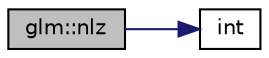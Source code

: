 digraph "glm::nlz"
{
  edge [fontname="Helvetica",fontsize="10",labelfontname="Helvetica",labelfontsize="10"];
  node [fontname="Helvetica",fontsize="10",shape=record];
  rankdir="LR";
  Node1 [label="glm::nlz",height=0.2,width=0.4,color="black", fillcolor="grey75", style="filled", fontcolor="black"];
  Node1 -> Node2 [color="midnightblue",fontsize="10",style="solid"];
  Node2 [label="int",height=0.2,width=0.4,color="black", fillcolor="white", style="filled",URL="$_s_d_l__events_8h.html#aba621c3f88c60e9734e9d1ebae08609a"];
}
